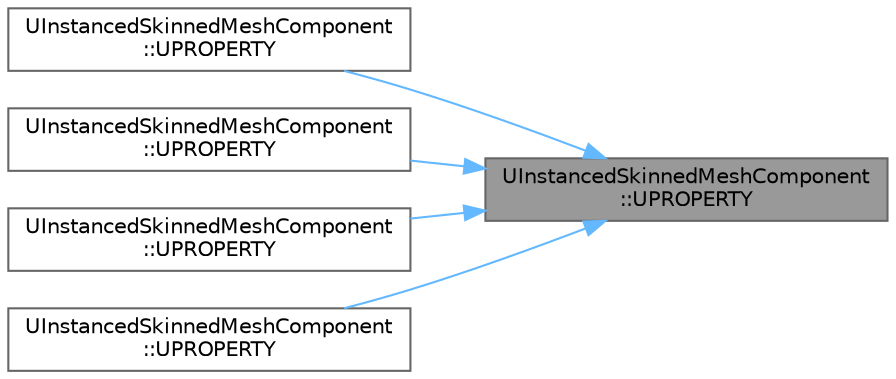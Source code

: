digraph "UInstancedSkinnedMeshComponent::UPROPERTY"
{
 // INTERACTIVE_SVG=YES
 // LATEX_PDF_SIZE
  bgcolor="transparent";
  edge [fontname=Helvetica,fontsize=10,labelfontname=Helvetica,labelfontsize=10];
  node [fontname=Helvetica,fontsize=10,shape=box,height=0.2,width=0.4];
  rankdir="RL";
  Node1 [id="Node000001",label="UInstancedSkinnedMeshComponent\l::UPROPERTY",height=0.2,width=0.4,color="gray40", fillcolor="grey60", style="filled", fontcolor="black",tooltip="Array of instances, bulk serialized."];
  Node1 -> Node2 [id="edge1_Node000001_Node000002",dir="back",color="steelblue1",style="solid",tooltip=" "];
  Node2 [id="Node000002",label="UInstancedSkinnedMeshComponent\l::UPROPERTY",height=0.2,width=0.4,color="grey40", fillcolor="white", style="filled",URL="$df/d4b/classUInstancedSkinnedMeshComponent.html#a68cac28bda783be8f88eb74211b587bf",tooltip=" "];
  Node1 -> Node3 [id="edge2_Node000001_Node000003",dir="back",color="steelblue1",style="solid",tooltip=" "];
  Node3 [id="Node000003",label="UInstancedSkinnedMeshComponent\l::UPROPERTY",height=0.2,width=0.4,color="grey40", fillcolor="white", style="filled",URL="$df/d4b/classUInstancedSkinnedMeshComponent.html#af0917fad01aaf50f8e34878fc6416a68",tooltip=" "];
  Node1 -> Node4 [id="edge3_Node000001_Node000004",dir="back",color="steelblue1",style="solid",tooltip=" "];
  Node4 [id="Node000004",label="UInstancedSkinnedMeshComponent\l::UPROPERTY",height=0.2,width=0.4,color="grey40", fillcolor="white", style="filled",URL="$df/d4b/classUInstancedSkinnedMeshComponent.html#a1bc038ae1efb46ccede8e96aee21bb12",tooltip=" "];
  Node1 -> Node5 [id="edge4_Node000001_Node000005",dir="back",color="steelblue1",style="solid",tooltip=" "];
  Node5 [id="Node000005",label="UInstancedSkinnedMeshComponent\l::UPROPERTY",height=0.2,width=0.4,color="grey40", fillcolor="white", style="filled",URL="$df/d4b/classUInstancedSkinnedMeshComponent.html#ac21353b2083fbeb2f246e1f6f024bdfb",tooltip="If true, this component will avoid serializing its per instance data / those properties will also not..."];
}
